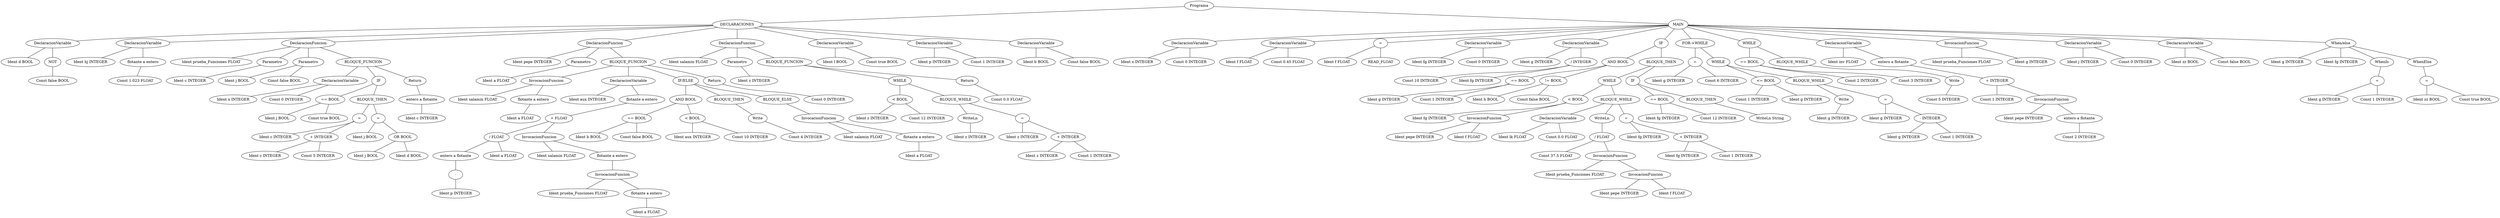 graph G {205 [label="Programa"]
206 [label="DECLARACIONES"]
205 -- 206
207 [label="DeclaracionVariable"]
206 -- 207
208 [label="Ident d BOOL"]
207 -- 208
209 [label="NOT"]
207 -- 209
210 [label="Const false BOOL"]
209 -- 210
211 [label="DeclaracionVariable"]
206 -- 211
212 [label="Ident hj INTEGER"]
211 -- 212
213 [label="flotante a entero"]
211 -- 213
214 [label="Const 1.023 FLOAT"]
213 -- 214
215 [label="DeclaracionFuncion"]
206 -- 215
216 [label="Ident prueba_Funciones FLOAT"]
215 -- 216
217 [label="Parametro"]
215 -- 217
218 [label="Ident c INTEGER"]
217 -- 218
219 [label="Parametro"]
215 -- 219
220 [label="Ident j BOOL"]
219 -- 220
221 [label="Const false BOOL"]
219 -- 221
222 [label="BLOQUE_FUNCION"]
215 -- 222
223 [label="DeclaracionVariable"]
222 -- 223
224 [label="Ident x INTEGER"]
223 -- 224
225 [label="Const 0 INTEGER"]
223 -- 225
226 [label="IF"]
222 -- 226
227 [label="== BOOL"]
226 -- 227
228 [label="Ident j BOOL"]
227 -- 228
229 [label="Const true BOOL"]
227 -- 229
230 [label="BLOQUE_THEN"]
226 -- 230
231 [label="="]
230 -- 231
232 [label="Ident c INTEGER"]
231 -- 232
233 [label="+ INTEGER"]
231 -- 233
234 [label="Ident c INTEGER"]
233 -- 234
235 [label="Const 5 INTEGER"]
233 -- 235
236 [label="="]
230 -- 236
237 [label="Ident j BOOL"]
236 -- 237
238 [label="OR BOOL"]
236 -- 238
239 [label="Ident j BOOL"]
238 -- 239
240 [label="Ident d BOOL"]
238 -- 240
241 [label="Return"]
222 -- 241
242 [label="entero a flotante"]
241 -- 242
243 [label="Ident c INTEGER"]
242 -- 243
244 [label="DeclaracionFuncion"]
206 -- 244
245 [label="Ident pepe INTEGER"]
244 -- 245
246 [label="Parametro"]
244 -- 246
247 [label="Ident a FLOAT"]
246 -- 247
248 [label="BLOQUE_FUNCION"]
244 -- 248
249 [label="InvocacionFuncion"]
248 -- 249
250 [label="Ident salamin FLOAT"]
249 -- 250
251 [label="flotante a entero"]
249 -- 251
252 [label="Ident a FLOAT"]
251 -- 252
253 [label="DeclaracionVariable"]
248 -- 253
254 [label="Ident aux INTEGER"]
253 -- 254
255 [label="flotante a entero"]
253 -- 255
256 [label="+ FLOAT"]
255 -- 256
257 [label="/ FLOAT"]
256 -- 257
258 [label="entero a flotante"]
257 -- 258
259 [label="-"]
258 -- 259
260 [label="Ident p INTEGER"]
259 -- 260
261 [label="Ident a FLOAT"]
257 -- 261
262 [label="InvocacionFuncion"]
256 -- 262
263 [label="Ident salamin FLOAT"]
262 -- 263
264 [label="flotante a entero"]
262 -- 264
265 [label="InvocacionFuncion"]
264 -- 265
266 [label="Ident prueba_Funciones FLOAT"]
265 -- 266
267 [label="flotante a entero"]
265 -- 267
268 [label="Ident a FLOAT"]
267 -- 268
269 [label="IF/ELSE"]
248 -- 269
270 [label="AND BOOL"]
269 -- 270
271 [label="== BOOL"]
270 -- 271
272 [label="Ident b BOOL"]
271 -- 272
273 [label="Const false BOOL"]
271 -- 273
274 [label="< BOOL"]
270 -- 274
275 [label="Ident aux INTEGER"]
274 -- 275
276 [label="Const 10 INTEGER"]
274 -- 276
277 [label="BLOQUE_THEN"]
269 -- 277
278 [label="Write"]
277 -- 278
279 [label="Const 4 INTEGER"]
278 -- 279
280 [label="BLOQUE_ELSE"]
269 -- 280
281 [label="InvocacionFuncion"]
280 -- 281
282 [label="Ident salamin FLOAT"]
281 -- 282
283 [label="flotante a entero"]
281 -- 283
284 [label="Ident a FLOAT"]
283 -- 284
285 [label="Return"]
248 -- 285
286 [label="Const 0 INTEGER"]
285 -- 286
287 [label="DeclaracionFuncion"]
206 -- 287
288 [label="Ident salamin FLOAT"]
287 -- 288
289 [label="Parametro"]
287 -- 289
290 [label="Ident z INTEGER"]
289 -- 290
291 [label="BLOQUE_FUNCION"]
287 -- 291
292 [label="WHILE"]
291 -- 292
293 [label="< BOOL"]
292 -- 293
294 [label="Ident z INTEGER"]
293 -- 294
295 [label="Const 12 INTEGER"]
293 -- 295
296 [label="BLOQUE_WHILE"]
292 -- 296
297 [label="WriteLn"]
296 -- 297
298 [label="Ident z INTEGER"]
297 -- 298
299 [label="="]
296 -- 299
300 [label="Ident z INTEGER"]
299 -- 300
301 [label="+ INTEGER"]
299 -- 301
302 [label="Ident z INTEGER"]
301 -- 302
303 [label="Const 1 INTEGER"]
301 -- 303
304 [label="Return"]
291 -- 304
305 [label="Const 0.0 FLOAT"]
304 -- 305
306 [label="DeclaracionVariable"]
206 -- 306
307 [label="Ident l BOOL"]
306 -- 307
308 [label="Const true BOOL"]
306 -- 308
309 [label="DeclaracionVariable"]
206 -- 309
310 [label="Ident p INTEGER"]
309 -- 310
311 [label="Const 1 INTEGER"]
309 -- 311
312 [label="DeclaracionVariable"]
206 -- 312
313 [label="Ident b BOOL"]
312 -- 313
314 [label="Const false BOOL"]
312 -- 314
315 [label="MAIN"]
205 -- 315
316 [label="DeclaracionVariable"]
315 -- 316
317 [label="Ident x INTEGER"]
316 -- 317
318 [label="Const 0 INTEGER"]
316 -- 318
319 [label="DeclaracionVariable"]
315 -- 319
320 [label="Ident f FLOAT"]
319 -- 320
321 [label="Const 0.45 FLOAT"]
319 -- 321
322 [label="="]
315 -- 322
323 [label="Ident f FLOAT"]
322 -- 323
324 [label="READ_FLOAT"]
322 -- 324
325 [label="DeclaracionVariable"]
315 -- 325
326 [label="Ident fg INTEGER"]
325 -- 326
327 [label="Const 0 INTEGER"]
325 -- 327
328 [label="DeclaracionVariable"]
315 -- 328
329 [label="Ident g INTEGER"]
328 -- 329
330 [label="/ INTEGER"]
328 -- 330
331 [label="Const 10 INTEGER"]
330 -- 331
332 [label="Ident fg INTEGER"]
330 -- 332
333 [label="IF"]
315 -- 333
334 [label="AND BOOL"]
333 -- 334
335 [label="== BOOL"]
334 -- 335
336 [label="Ident g INTEGER"]
335 -- 336
337 [label="Const 1 INTEGER"]
335 -- 337
338 [label="!= BOOL"]
334 -- 338
339 [label="Ident b BOOL"]
338 -- 339
340 [label="Const false BOOL"]
338 -- 340
341 [label="BLOQUE_THEN"]
333 -- 341
342 [label="WHILE"]
341 -- 342
343 [label="< BOOL"]
342 -- 343
344 [label="Ident fg INTEGER"]
343 -- 344
345 [label="InvocacionFuncion"]
343 -- 345
346 [label="Ident pepe INTEGER"]
345 -- 346
347 [label="Ident f FLOAT"]
345 -- 347
348 [label="BLOQUE_WHILE"]
342 -- 348
349 [label="DeclaracionVariable"]
348 -- 349
350 [label="Ident lk FLOAT"]
349 -- 350
351 [label="Const 0.0 FLOAT"]
349 -- 351
352 [label="WriteLn"]
348 -- 352
353 [label="/ FLOAT"]
352 -- 353
354 [label="Const 37.5 FLOAT"]
353 -- 354
355 [label="InvocacionFuncion"]
353 -- 355
356 [label="Ident prueba_Funciones FLOAT"]
355 -- 356
357 [label="InvocacionFuncion"]
355 -- 357
358 [label="Ident pepe INTEGER"]
357 -- 358
359 [label="Ident f FLOAT"]
357 -- 359
360 [label="="]
348 -- 360
361 [label="Ident fg INTEGER"]
360 -- 361
362 [label="+ INTEGER"]
360 -- 362
363 [label="Ident fg INTEGER"]
362 -- 363
364 [label="Const 1 INTEGER"]
362 -- 364
365 [label="IF"]
341 -- 365
366 [label="== BOOL"]
365 -- 366
367 [label="Ident fg INTEGER"]
366 -- 367
368 [label="Const 12 INTEGER"]
366 -- 368
369 [label="BLOQUE_THEN"]
365 -- 369
370 [label="WriteLn String"]
369 -- 370
371 [label="FOR->WHILE"]
315 -- 371
372 [label="="]
371 -- 372
373 [label="Ident g INTEGER"]
372 -- 373
374 [label="Const 6 INTEGER"]
372 -- 374
375 [label="WHILE"]
371 -- 375
376 [label="<= BOOL"]
375 -- 376
377 [label="Const 1 INTEGER"]
376 -- 377
378 [label="Ident g INTEGER"]
376 -- 378
379 [label="BLOQUE_WHILE"]
375 -- 379
380 [label="Write"]
379 -- 380
381 [label="Ident g INTEGER"]
380 -- 381
382 [label="="]
379 -- 382
383 [label="Ident g INTEGER"]
382 -- 383
384 [label="- INTEGER"]
382 -- 384
385 [label="Ident g INTEGER"]
384 -- 385
386 [label="Const 1 INTEGER"]
384 -- 386
387 [label="WHILE"]
315 -- 387
388 [label="== BOOL"]
387 -- 388
389 [label="Const 2 INTEGER"]
388 -- 389
390 [label="Const 3 INTEGER"]
388 -- 390
391 [label="BLOQUE_WHILE"]
387 -- 391
392 [label="Write"]
391 -- 392
393 [label="Const 5 INTEGER"]
392 -- 393
394 [label="DeclaracionVariable"]
315 -- 394
395 [label="Ident inv FLOAT"]
394 -- 395
396 [label="entero a flotante"]
394 -- 396
397 [label="+ INTEGER"]
396 -- 397
398 [label="Const 1 INTEGER"]
397 -- 398
399 [label="InvocacionFuncion"]
397 -- 399
400 [label="Ident pepe INTEGER"]
399 -- 400
401 [label="entero a flotante"]
399 -- 401
402 [label="Const 2 INTEGER"]
401 -- 402
403 [label="InvocacionFuncion"]
315 -- 403
404 [label="Ident prueba_Funciones FLOAT"]
403 -- 404
405 [label="Ident g INTEGER"]
403 -- 405
406 [label="DeclaracionVariable"]
315 -- 406
407 [label="Ident j INTEGER"]
406 -- 407
408 [label="Const 0 INTEGER"]
406 -- 408
409 [label="DeclaracionVariable"]
315 -- 409
410 [label="Ident zz BOOL"]
409 -- 410
411 [label="Const false BOOL"]
409 -- 411
412 [label="When/else"]
315 -- 412
413 [label="Ident g INTEGER"]
412 -- 413
414 [label="Ident fg INTEGER"]
412 -- 414
415 [label="WhenIs"]
412 -- 415
416 [label="="]
415 -- 416
417 [label="Ident g INTEGER"]
416 -- 417
418 [label="Const 1 INTEGER"]
416 -- 418
419 [label="WhenElse"]
412 -- 419
420 [label="="]
419 -- 420
421 [label="Ident zz BOOL"]
420 -- 421
422 [label="Const true BOOL"]
420 -- 422
}
